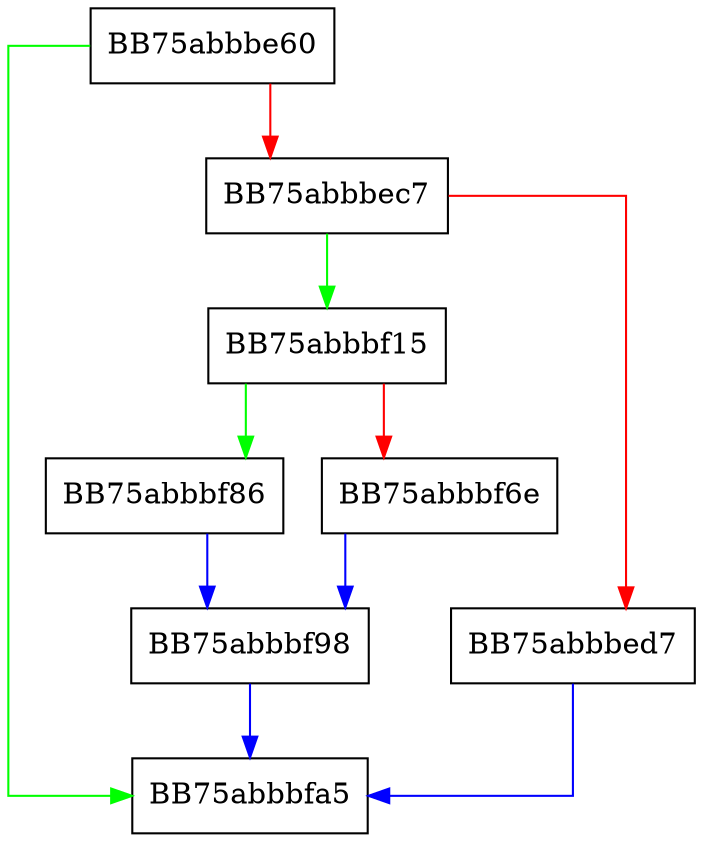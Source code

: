 digraph x32_exe_bkpt {
  node [shape="box"];
  graph [splines=ortho];
  BB75abbbe60 -> BB75abbbfa5 [color="green"];
  BB75abbbe60 -> BB75abbbec7 [color="red"];
  BB75abbbec7 -> BB75abbbf15 [color="green"];
  BB75abbbec7 -> BB75abbbed7 [color="red"];
  BB75abbbed7 -> BB75abbbfa5 [color="blue"];
  BB75abbbf15 -> BB75abbbf86 [color="green"];
  BB75abbbf15 -> BB75abbbf6e [color="red"];
  BB75abbbf6e -> BB75abbbf98 [color="blue"];
  BB75abbbf86 -> BB75abbbf98 [color="blue"];
  BB75abbbf98 -> BB75abbbfa5 [color="blue"];
}